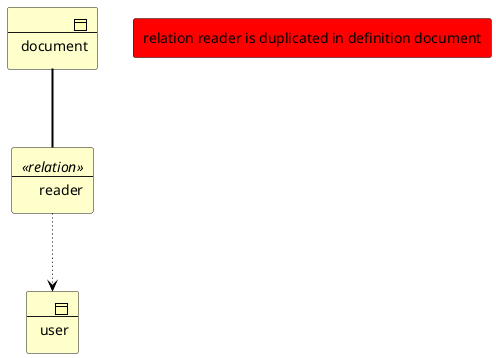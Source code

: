 @startuml zschema4
!include <archimate/Archimate>
Business_Object(b1,"user")
Business_Object(b2,"document")
Business_Object(r1,"reader") <<relation>>
Rel_Association(b2,r1)
Rel_Access_w(r1,b1)
rectangle "relation reader is duplicated in definition document " #red
rectangle "relation reader is duplicated in definition document " #red
@enduml